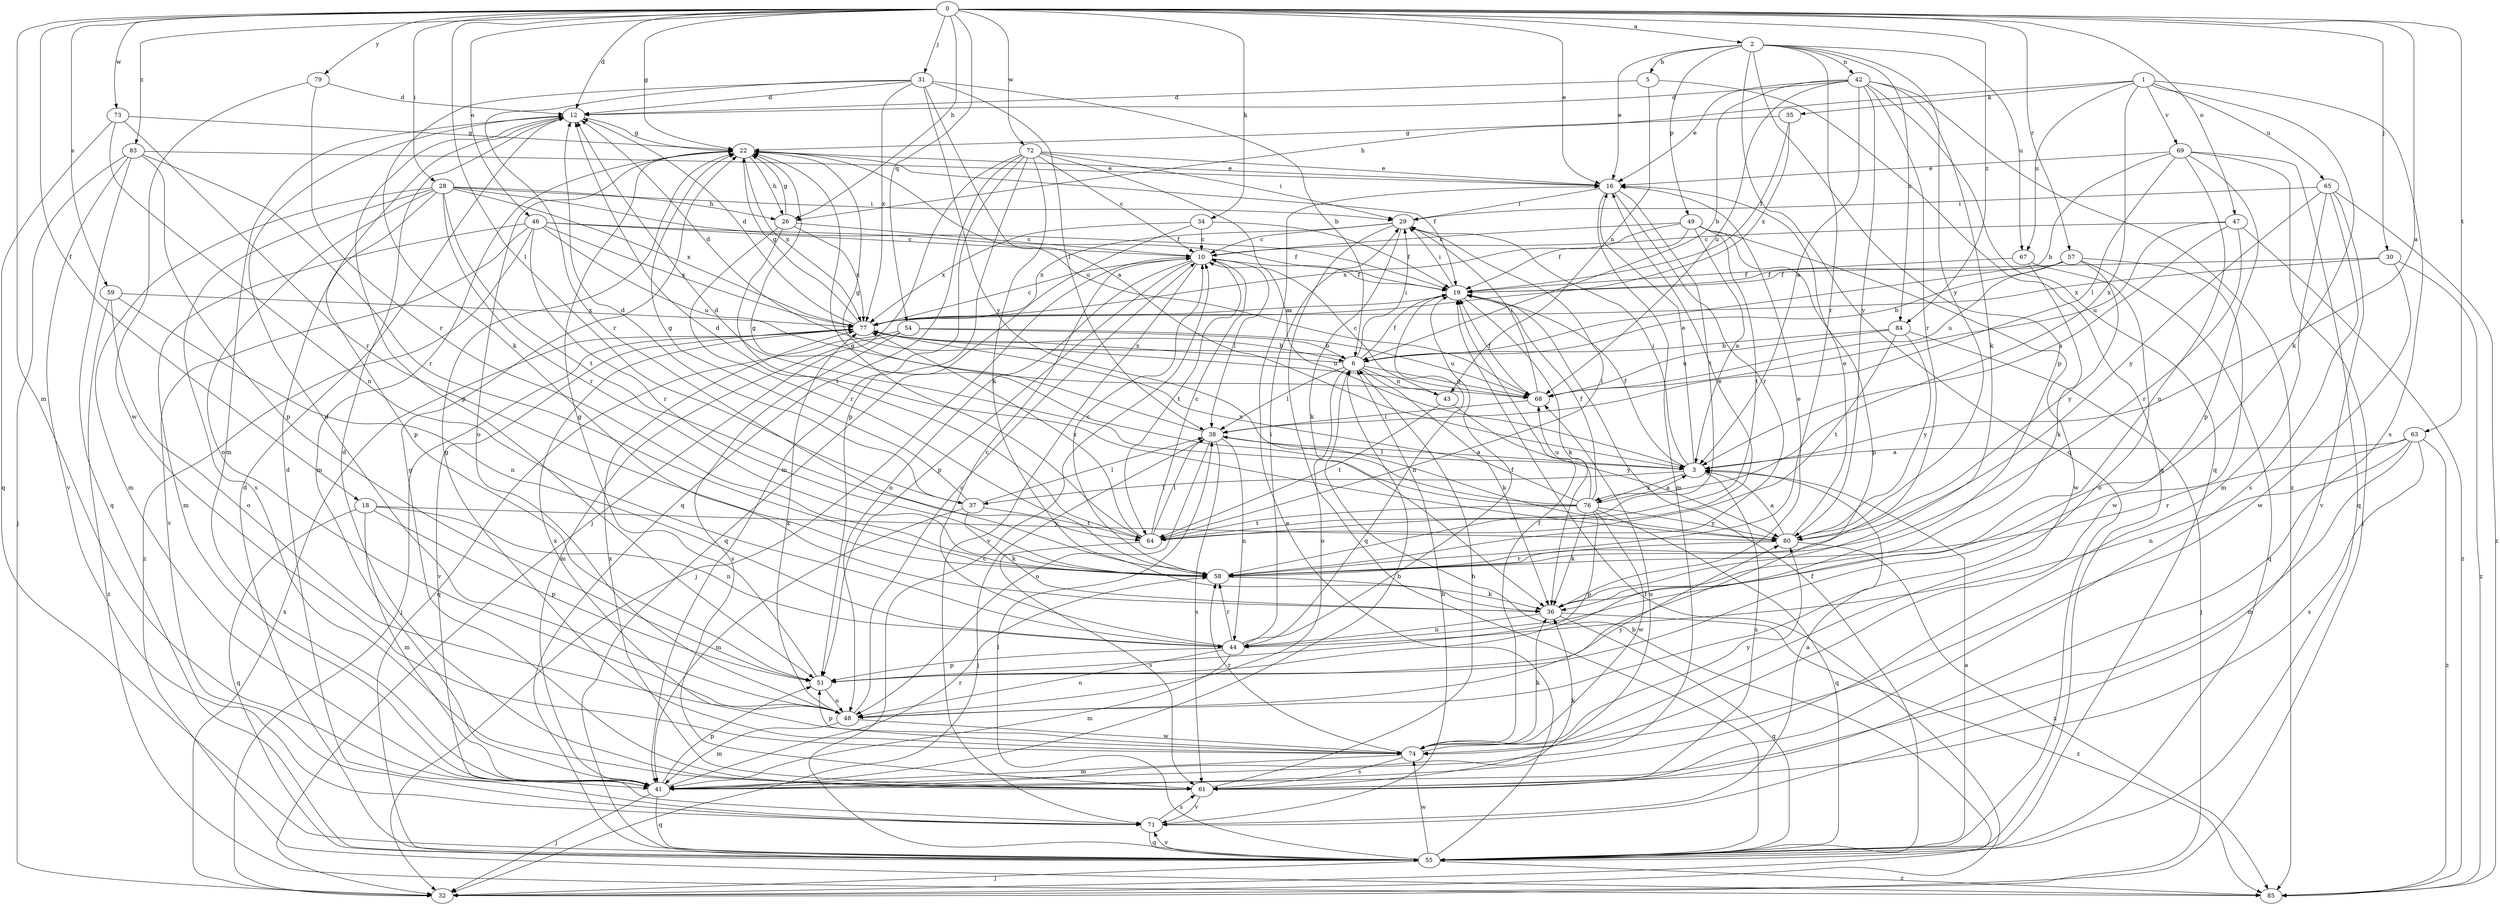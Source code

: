 strict digraph  {
0;
1;
2;
3;
5;
6;
10;
12;
16;
18;
19;
22;
26;
28;
29;
30;
31;
32;
34;
35;
36;
37;
38;
41;
42;
43;
44;
46;
47;
48;
49;
51;
54;
55;
57;
58;
59;
61;
63;
64;
65;
67;
68;
69;
71;
72;
73;
74;
76;
77;
79;
80;
83;
84;
85;
0 -> 2  [label=a];
0 -> 3  [label=a];
0 -> 12  [label=d];
0 -> 16  [label=e];
0 -> 18  [label=f];
0 -> 22  [label=g];
0 -> 26  [label=h];
0 -> 28  [label=i];
0 -> 30  [label=j];
0 -> 31  [label=j];
0 -> 34  [label=k];
0 -> 37  [label=l];
0 -> 41  [label=m];
0 -> 46  [label=o];
0 -> 47  [label=o];
0 -> 54  [label=q];
0 -> 57  [label=r];
0 -> 59  [label=s];
0 -> 63  [label=t];
0 -> 72  [label=w];
0 -> 73  [label=w];
0 -> 79  [label=y];
0 -> 83  [label=z];
0 -> 84  [label=z];
1 -> 26  [label=h];
1 -> 35  [label=k];
1 -> 36  [label=k];
1 -> 61  [label=s];
1 -> 65  [label=u];
1 -> 67  [label=u];
1 -> 69  [label=v];
1 -> 76  [label=x];
2 -> 5  [label=b];
2 -> 16  [label=e];
2 -> 42  [label=n];
2 -> 49  [label=p];
2 -> 51  [label=p];
2 -> 55  [label=q];
2 -> 58  [label=r];
2 -> 67  [label=u];
2 -> 80  [label=y];
2 -> 84  [label=z];
3 -> 16  [label=e];
3 -> 19  [label=f];
3 -> 29  [label=i];
3 -> 37  [label=l];
3 -> 38  [label=l];
3 -> 61  [label=s];
3 -> 76  [label=x];
5 -> 12  [label=d];
5 -> 43  [label=n];
5 -> 55  [label=q];
6 -> 12  [label=d];
6 -> 19  [label=f];
6 -> 29  [label=i];
6 -> 36  [label=k];
6 -> 38  [label=l];
6 -> 43  [label=n];
6 -> 48  [label=o];
6 -> 68  [label=u];
6 -> 77  [label=x];
10 -> 19  [label=f];
10 -> 32  [label=j];
10 -> 38  [label=l];
10 -> 48  [label=o];
10 -> 51  [label=p];
10 -> 64  [label=t];
10 -> 71  [label=v];
12 -> 22  [label=g];
12 -> 41  [label=m];
12 -> 51  [label=p];
16 -> 29  [label=i];
16 -> 41  [label=m];
16 -> 58  [label=r];
16 -> 64  [label=t];
18 -> 41  [label=m];
18 -> 44  [label=n];
18 -> 51  [label=p];
18 -> 55  [label=q];
18 -> 80  [label=y];
19 -> 29  [label=i];
19 -> 36  [label=k];
19 -> 44  [label=n];
19 -> 77  [label=x];
22 -> 16  [label=e];
22 -> 19  [label=f];
22 -> 26  [label=h];
22 -> 41  [label=m];
22 -> 48  [label=o];
22 -> 68  [label=u];
22 -> 77  [label=x];
26 -> 10  [label=c];
26 -> 22  [label=g];
26 -> 58  [label=r];
26 -> 64  [label=t];
26 -> 77  [label=x];
28 -> 19  [label=f];
28 -> 26  [label=h];
28 -> 29  [label=i];
28 -> 41  [label=m];
28 -> 48  [label=o];
28 -> 51  [label=p];
28 -> 58  [label=r];
28 -> 61  [label=s];
28 -> 64  [label=t];
28 -> 77  [label=x];
29 -> 10  [label=c];
29 -> 36  [label=k];
29 -> 55  [label=q];
29 -> 77  [label=x];
30 -> 19  [label=f];
30 -> 74  [label=w];
30 -> 77  [label=x];
30 -> 85  [label=z];
31 -> 3  [label=a];
31 -> 6  [label=b];
31 -> 12  [label=d];
31 -> 36  [label=k];
31 -> 38  [label=l];
31 -> 58  [label=r];
31 -> 77  [label=x];
31 -> 80  [label=y];
32 -> 6  [label=b];
32 -> 19  [label=f];
32 -> 77  [label=x];
34 -> 10  [label=c];
34 -> 19  [label=f];
34 -> 55  [label=q];
34 -> 77  [label=x];
35 -> 19  [label=f];
35 -> 22  [label=g];
35 -> 77  [label=x];
36 -> 16  [label=e];
36 -> 44  [label=n];
36 -> 55  [label=q];
36 -> 85  [label=z];
37 -> 12  [label=d];
37 -> 22  [label=g];
37 -> 36  [label=k];
37 -> 38  [label=l];
37 -> 41  [label=m];
37 -> 64  [label=t];
38 -> 3  [label=a];
38 -> 22  [label=g];
38 -> 32  [label=j];
38 -> 44  [label=n];
38 -> 48  [label=o];
38 -> 61  [label=s];
41 -> 6  [label=b];
41 -> 32  [label=j];
41 -> 36  [label=k];
41 -> 51  [label=p];
41 -> 55  [label=q];
41 -> 58  [label=r];
42 -> 3  [label=a];
42 -> 6  [label=b];
42 -> 12  [label=d];
42 -> 16  [label=e];
42 -> 36  [label=k];
42 -> 55  [label=q];
42 -> 58  [label=r];
42 -> 68  [label=u];
42 -> 80  [label=y];
42 -> 85  [label=z];
43 -> 10  [label=c];
43 -> 64  [label=t];
43 -> 80  [label=y];
44 -> 10  [label=c];
44 -> 19  [label=f];
44 -> 29  [label=i];
44 -> 41  [label=m];
44 -> 48  [label=o];
44 -> 51  [label=p];
44 -> 58  [label=r];
46 -> 10  [label=c];
46 -> 19  [label=f];
46 -> 41  [label=m];
46 -> 58  [label=r];
46 -> 68  [label=u];
46 -> 71  [label=v];
46 -> 77  [label=x];
46 -> 85  [label=z];
47 -> 3  [label=a];
47 -> 10  [label=c];
47 -> 58  [label=r];
47 -> 68  [label=u];
47 -> 85  [label=z];
48 -> 10  [label=c];
48 -> 12  [label=d];
48 -> 41  [label=m];
48 -> 74  [label=w];
48 -> 77  [label=x];
48 -> 80  [label=y];
49 -> 3  [label=a];
49 -> 10  [label=c];
49 -> 19  [label=f];
49 -> 51  [label=p];
49 -> 64  [label=t];
49 -> 74  [label=w];
49 -> 77  [label=x];
51 -> 22  [label=g];
51 -> 48  [label=o];
54 -> 6  [label=b];
54 -> 41  [label=m];
54 -> 55  [label=q];
54 -> 61  [label=s];
54 -> 68  [label=u];
55 -> 3  [label=a];
55 -> 10  [label=c];
55 -> 12  [label=d];
55 -> 16  [label=e];
55 -> 19  [label=f];
55 -> 32  [label=j];
55 -> 38  [label=l];
55 -> 71  [label=v];
55 -> 74  [label=w];
55 -> 85  [label=z];
57 -> 6  [label=b];
57 -> 19  [label=f];
57 -> 55  [label=q];
57 -> 68  [label=u];
57 -> 74  [label=w];
57 -> 80  [label=y];
58 -> 10  [label=c];
58 -> 16  [label=e];
58 -> 36  [label=k];
59 -> 44  [label=n];
59 -> 48  [label=o];
59 -> 77  [label=x];
59 -> 85  [label=z];
61 -> 6  [label=b];
61 -> 12  [label=d];
61 -> 22  [label=g];
61 -> 68  [label=u];
61 -> 71  [label=v];
61 -> 77  [label=x];
63 -> 3  [label=a];
63 -> 41  [label=m];
63 -> 44  [label=n];
63 -> 58  [label=r];
63 -> 61  [label=s];
63 -> 85  [label=z];
64 -> 10  [label=c];
64 -> 22  [label=g];
64 -> 29  [label=i];
64 -> 38  [label=l];
64 -> 61  [label=s];
64 -> 77  [label=x];
65 -> 29  [label=i];
65 -> 41  [label=m];
65 -> 61  [label=s];
65 -> 71  [label=v];
65 -> 80  [label=y];
65 -> 85  [label=z];
67 -> 19  [label=f];
67 -> 36  [label=k];
67 -> 48  [label=o];
68 -> 19  [label=f];
68 -> 29  [label=i];
68 -> 38  [label=l];
69 -> 6  [label=b];
69 -> 16  [label=e];
69 -> 32  [label=j];
69 -> 38  [label=l];
69 -> 44  [label=n];
69 -> 51  [label=p];
69 -> 55  [label=q];
71 -> 3  [label=a];
71 -> 6  [label=b];
71 -> 12  [label=d];
71 -> 55  [label=q];
71 -> 61  [label=s];
72 -> 3  [label=a];
72 -> 10  [label=c];
72 -> 16  [label=e];
72 -> 29  [label=i];
72 -> 32  [label=j];
72 -> 36  [label=k];
72 -> 41  [label=m];
72 -> 51  [label=p];
72 -> 55  [label=q];
73 -> 22  [label=g];
73 -> 44  [label=n];
73 -> 55  [label=q];
73 -> 58  [label=r];
74 -> 19  [label=f];
74 -> 22  [label=g];
74 -> 36  [label=k];
74 -> 41  [label=m];
74 -> 51  [label=p];
74 -> 58  [label=r];
74 -> 61  [label=s];
74 -> 77  [label=x];
74 -> 80  [label=y];
76 -> 3  [label=a];
76 -> 12  [label=d];
76 -> 19  [label=f];
76 -> 22  [label=g];
76 -> 36  [label=k];
76 -> 51  [label=p];
76 -> 55  [label=q];
76 -> 64  [label=t];
76 -> 68  [label=u];
76 -> 74  [label=w];
76 -> 77  [label=x];
76 -> 80  [label=y];
77 -> 6  [label=b];
77 -> 10  [label=c];
77 -> 12  [label=d];
77 -> 22  [label=g];
77 -> 32  [label=j];
77 -> 68  [label=u];
77 -> 71  [label=v];
79 -> 12  [label=d];
79 -> 58  [label=r];
79 -> 74  [label=w];
80 -> 3  [label=a];
80 -> 12  [label=d];
80 -> 16  [label=e];
80 -> 58  [label=r];
80 -> 85  [label=z];
83 -> 16  [label=e];
83 -> 32  [label=j];
83 -> 51  [label=p];
83 -> 55  [label=q];
83 -> 58  [label=r];
83 -> 71  [label=v];
84 -> 6  [label=b];
84 -> 32  [label=j];
84 -> 64  [label=t];
84 -> 68  [label=u];
84 -> 80  [label=y];
}
